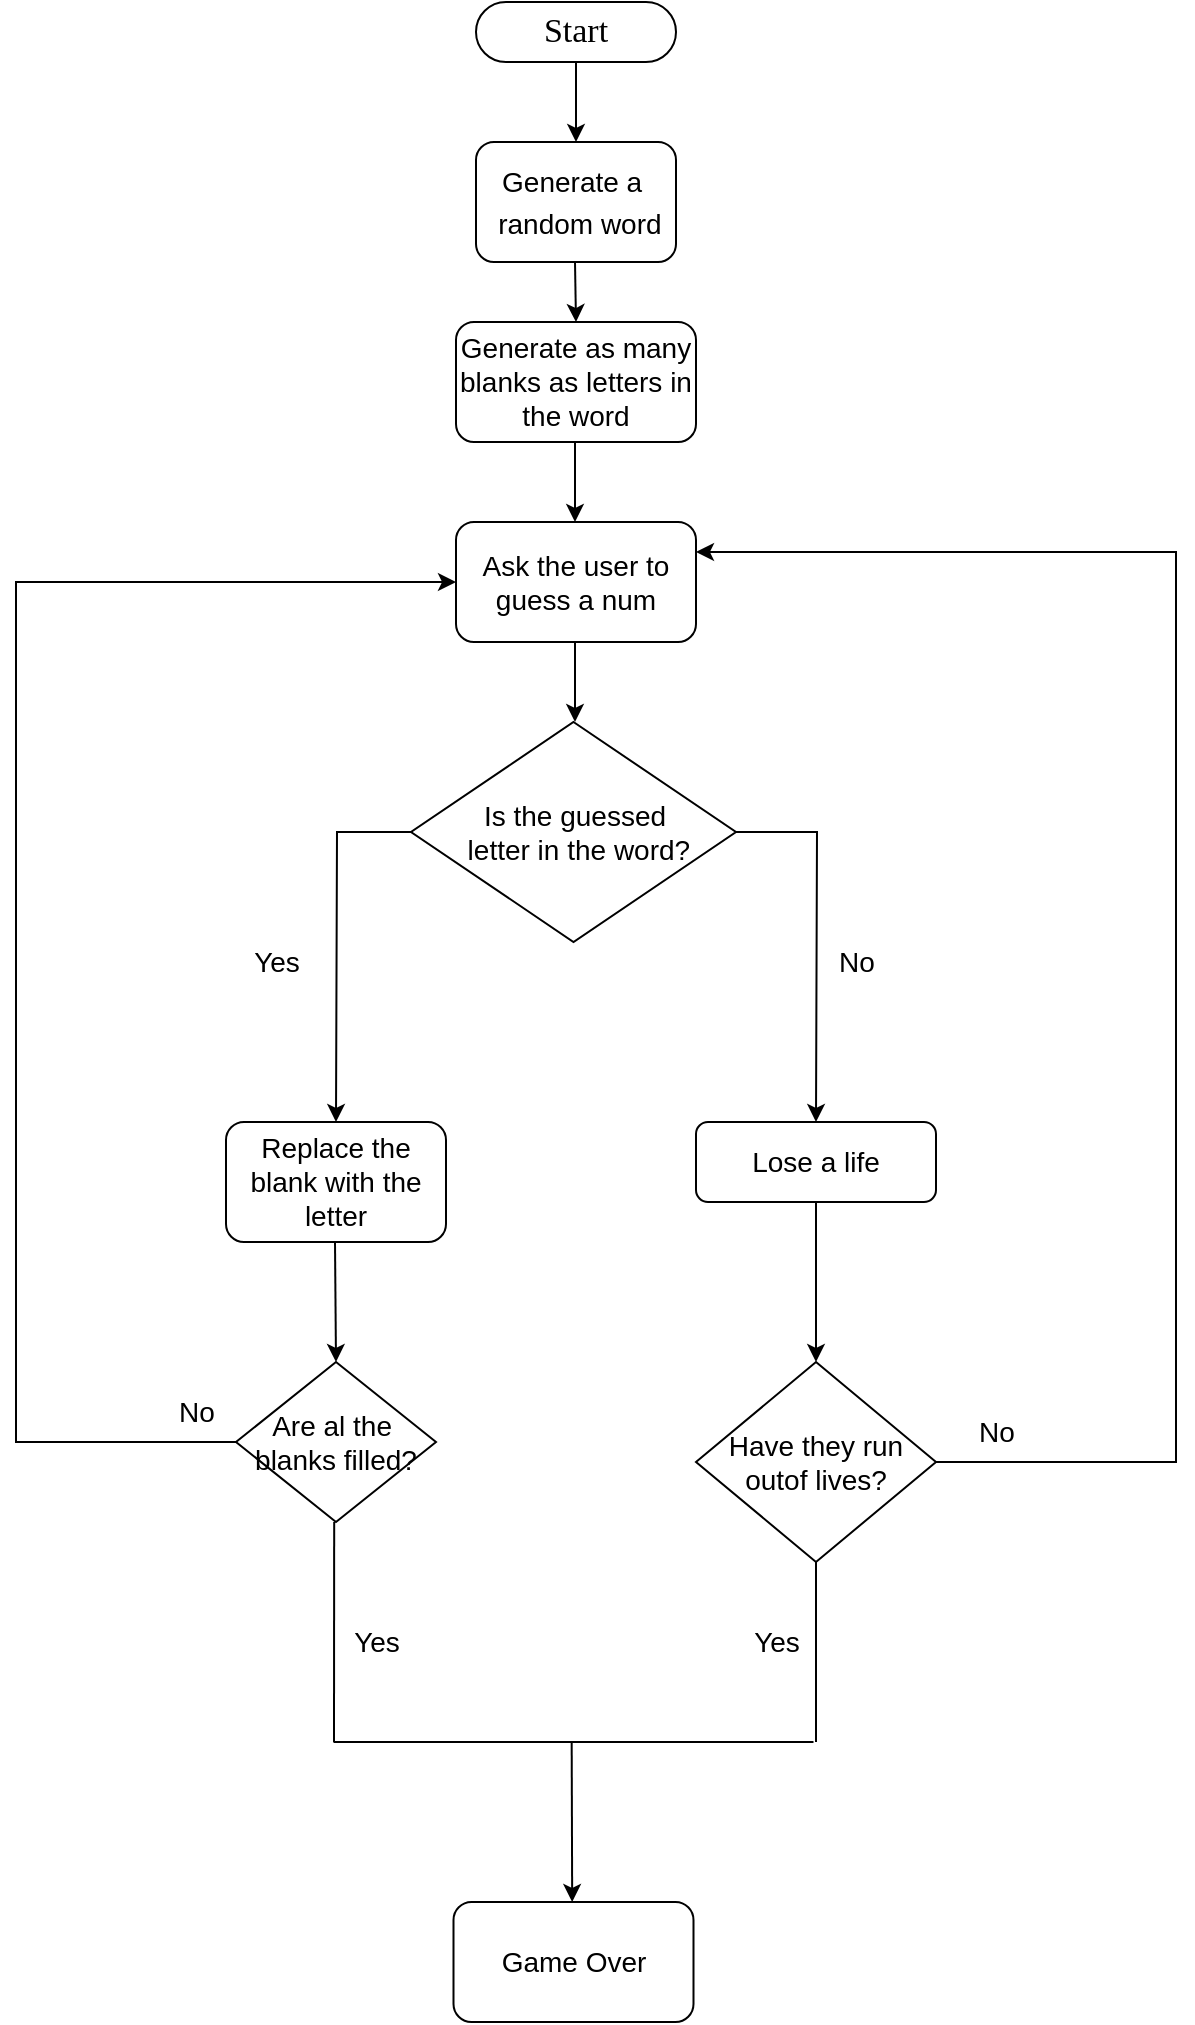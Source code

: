 <mxfile version="20.1.1" type="device"><diagram id="affXM6zDECAp6j8T0vPp" name="Page-1"><mxGraphModel dx="2595" dy="1448" grid="1" gridSize="10" guides="1" tooltips="1" connect="1" arrows="1" fold="1" page="1" pageScale="1" pageWidth="850" pageHeight="1100" math="0" shadow="0"><root><mxCell id="0"/><mxCell id="1" parent="0"/><mxCell id="XF7ufTBEk48n7NyfbCLC-7" value="" style="edgeStyle=orthogonalEdgeStyle;rounded=0;orthogonalLoop=1;jettySize=auto;html=1;fontSize=14;" edge="1" parent="1" source="4beqEAIMPrPyf-tV1Z4Q-1" target="XF7ufTBEk48n7NyfbCLC-1"><mxGeometry relative="1" as="geometry"/></mxCell><mxCell id="4beqEAIMPrPyf-tV1Z4Q-1" value="Start" style="rounded=1;whiteSpace=wrap;html=1;fontFamily=Times New Roman;arcSize=50;fontSize=17;" parent="1" vertex="1"><mxGeometry x="350" y="10" width="100" height="30" as="geometry"/></mxCell><mxCell id="XF7ufTBEk48n7NyfbCLC-1" value="&lt;font style=&quot;font-size: 14px;&quot;&gt;Generate a&amp;nbsp; &amp;nbsp;random word&lt;/font&gt;" style="rounded=1;whiteSpace=wrap;html=1;fontSize=17;" vertex="1" parent="1"><mxGeometry x="350" y="80" width="100" height="60" as="geometry"/></mxCell><mxCell id="XF7ufTBEk48n7NyfbCLC-5" value="" style="endArrow=classic;html=1;rounded=0;fontSize=14;" edge="1" parent="1"><mxGeometry width="50" height="50" relative="1" as="geometry"><mxPoint x="399.5" y="140" as="sourcePoint"/><mxPoint x="400" y="170" as="targetPoint"/></mxGeometry></mxCell><mxCell id="XF7ufTBEk48n7NyfbCLC-6" value="Generate as many blanks as letters in the word" style="rounded=1;whiteSpace=wrap;html=1;fontSize=14;" vertex="1" parent="1"><mxGeometry x="340" y="170" width="120" height="60" as="geometry"/></mxCell><mxCell id="XF7ufTBEk48n7NyfbCLC-9" value="" style="endArrow=classic;html=1;rounded=0;fontSize=14;" edge="1" parent="1"><mxGeometry width="50" height="50" relative="1" as="geometry"><mxPoint x="399.5" y="230" as="sourcePoint"/><mxPoint x="399.5" y="270" as="targetPoint"/></mxGeometry></mxCell><mxCell id="XF7ufTBEk48n7NyfbCLC-15" style="edgeStyle=orthogonalEdgeStyle;rounded=0;orthogonalLoop=1;jettySize=auto;html=1;exitX=0;exitY=0.5;exitDx=0;exitDy=0;fontSize=14;" edge="1" parent="1" source="XF7ufTBEk48n7NyfbCLC-10"><mxGeometry relative="1" as="geometry"><mxPoint x="280" y="570" as="targetPoint"/></mxGeometry></mxCell><mxCell id="XF7ufTBEk48n7NyfbCLC-18" style="edgeStyle=orthogonalEdgeStyle;rounded=0;orthogonalLoop=1;jettySize=auto;html=1;fontSize=14;" edge="1" parent="1" source="XF7ufTBEk48n7NyfbCLC-10"><mxGeometry relative="1" as="geometry"><mxPoint x="520" y="570" as="targetPoint"/></mxGeometry></mxCell><mxCell id="XF7ufTBEk48n7NyfbCLC-10" value="&lt;font style=&quot;font-size: 14px;&quot;&gt;Is the guessed&lt;br&gt;&amp;nbsp;letter in the word?&lt;/font&gt;" style="rhombus;whiteSpace=wrap;html=1;fontSize=14;" vertex="1" parent="1"><mxGeometry x="317.5" y="370" width="162.5" height="110" as="geometry"/></mxCell><mxCell id="XF7ufTBEk48n7NyfbCLC-11" value="Ask the user to guess a num" style="rounded=1;whiteSpace=wrap;html=1;fontSize=14;" vertex="1" parent="1"><mxGeometry x="340" y="270" width="120" height="60" as="geometry"/></mxCell><mxCell id="XF7ufTBEk48n7NyfbCLC-12" value="" style="endArrow=classic;html=1;rounded=0;fontSize=14;" edge="1" parent="1"><mxGeometry width="50" height="50" relative="1" as="geometry"><mxPoint x="399.5" y="330" as="sourcePoint"/><mxPoint x="399.5" y="370" as="targetPoint"/></mxGeometry></mxCell><mxCell id="XF7ufTBEk48n7NyfbCLC-16" value="Yes" style="text;html=1;align=center;verticalAlign=middle;resizable=0;points=[];autosize=1;strokeColor=none;fillColor=none;fontSize=14;" vertex="1" parent="1"><mxGeometry x="225" y="475" width="50" height="30" as="geometry"/></mxCell><mxCell id="XF7ufTBEk48n7NyfbCLC-17" value="Replace the blank with the letter" style="rounded=1;whiteSpace=wrap;html=1;fontSize=14;" vertex="1" parent="1"><mxGeometry x="225" y="570" width="110" height="60" as="geometry"/></mxCell><mxCell id="XF7ufTBEk48n7NyfbCLC-19" value="No" style="text;html=1;align=center;verticalAlign=middle;resizable=0;points=[];autosize=1;strokeColor=none;fillColor=none;fontSize=14;" vertex="1" parent="1"><mxGeometry x="520" y="475" width="40" height="30" as="geometry"/></mxCell><mxCell id="XF7ufTBEk48n7NyfbCLC-27" style="edgeStyle=orthogonalEdgeStyle;rounded=0;orthogonalLoop=1;jettySize=auto;html=1;exitX=0.5;exitY=1;exitDx=0;exitDy=0;fontSize=14;" edge="1" parent="1" source="XF7ufTBEk48n7NyfbCLC-21"><mxGeometry relative="1" as="geometry"><mxPoint x="520" y="690" as="targetPoint"/></mxGeometry></mxCell><mxCell id="XF7ufTBEk48n7NyfbCLC-21" value="Lose a life" style="rounded=1;whiteSpace=wrap;html=1;fontSize=14;" vertex="1" parent="1"><mxGeometry x="460" y="570" width="120" height="40" as="geometry"/></mxCell><mxCell id="XF7ufTBEk48n7NyfbCLC-22" value="" style="endArrow=classic;html=1;rounded=0;fontSize=14;" edge="1" parent="1"><mxGeometry width="50" height="50" relative="1" as="geometry"><mxPoint x="279.5" y="630" as="sourcePoint"/><mxPoint x="280" y="690" as="targetPoint"/></mxGeometry></mxCell><mxCell id="XF7ufTBEk48n7NyfbCLC-25" style="edgeStyle=orthogonalEdgeStyle;rounded=0;orthogonalLoop=1;jettySize=auto;html=1;exitX=0;exitY=0.5;exitDx=0;exitDy=0;fontSize=14;entryX=0;entryY=0.5;entryDx=0;entryDy=0;" edge="1" parent="1" target="XF7ufTBEk48n7NyfbCLC-11"><mxGeometry relative="1" as="geometry"><mxPoint x="121" y="300" as="targetPoint"/><mxPoint x="231" y="730" as="sourcePoint"/><Array as="points"><mxPoint x="120" y="730"/><mxPoint x="120" y="300"/></Array></mxGeometry></mxCell><mxCell id="XF7ufTBEk48n7NyfbCLC-24" value="Are al the&amp;nbsp;&lt;br&gt;blanks filled?" style="rhombus;whiteSpace=wrap;html=1;fontSize=14;" vertex="1" parent="1"><mxGeometry x="230" y="690" width="100" height="80" as="geometry"/></mxCell><mxCell id="XF7ufTBEk48n7NyfbCLC-26" value="No" style="text;html=1;align=center;verticalAlign=middle;resizable=0;points=[];autosize=1;strokeColor=none;fillColor=none;fontSize=14;" vertex="1" parent="1"><mxGeometry x="190" y="700" width="40" height="30" as="geometry"/></mxCell><mxCell id="XF7ufTBEk48n7NyfbCLC-29" style="edgeStyle=orthogonalEdgeStyle;rounded=0;orthogonalLoop=1;jettySize=auto;html=1;exitX=1;exitY=0.5;exitDx=0;exitDy=0;fontSize=14;entryX=1;entryY=0.25;entryDx=0;entryDy=0;" edge="1" parent="1" source="XF7ufTBEk48n7NyfbCLC-28" target="XF7ufTBEk48n7NyfbCLC-11"><mxGeometry relative="1" as="geometry"><mxPoint x="680" y="300" as="targetPoint"/><Array as="points"><mxPoint x="700" y="740"/><mxPoint x="700" y="285"/></Array></mxGeometry></mxCell><mxCell id="XF7ufTBEk48n7NyfbCLC-28" value="Have they run outof lives?" style="rhombus;whiteSpace=wrap;html=1;fontSize=14;" vertex="1" parent="1"><mxGeometry x="460" y="690" width="120" height="100" as="geometry"/></mxCell><mxCell id="XF7ufTBEk48n7NyfbCLC-30" value="No" style="text;html=1;align=center;verticalAlign=middle;resizable=0;points=[];autosize=1;strokeColor=none;fillColor=none;fontSize=14;" vertex="1" parent="1"><mxGeometry x="590" y="710" width="40" height="30" as="geometry"/></mxCell><mxCell id="XF7ufTBEk48n7NyfbCLC-35" value="" style="endArrow=none;html=1;rounded=0;fontSize=14;" edge="1" parent="1"><mxGeometry width="50" height="50" relative="1" as="geometry"><mxPoint x="279.09" y="770" as="sourcePoint"/><mxPoint x="279" y="880" as="targetPoint"/></mxGeometry></mxCell><mxCell id="XF7ufTBEk48n7NyfbCLC-36" value="" style="endArrow=none;html=1;rounded=0;fontSize=14;" edge="1" parent="1"><mxGeometry width="50" height="50" relative="1" as="geometry"><mxPoint x="520" y="880" as="sourcePoint"/><mxPoint x="520" y="790" as="targetPoint"/></mxGeometry></mxCell><mxCell id="XF7ufTBEk48n7NyfbCLC-37" value="" style="endArrow=none;html=1;rounded=0;fontSize=14;" edge="1" parent="1"><mxGeometry width="50" height="50" relative="1" as="geometry"><mxPoint x="278.75" y="880" as="sourcePoint"/><mxPoint x="518.75" y="880" as="targetPoint"/></mxGeometry></mxCell><mxCell id="XF7ufTBEk48n7NyfbCLC-40" value="Yes" style="text;html=1;align=center;verticalAlign=middle;resizable=0;points=[];autosize=1;strokeColor=none;fillColor=none;fontSize=14;" vertex="1" parent="1"><mxGeometry x="275" y="815" width="50" height="30" as="geometry"/></mxCell><mxCell id="XF7ufTBEk48n7NyfbCLC-41" value="Yes" style="text;html=1;align=center;verticalAlign=middle;resizable=0;points=[];autosize=1;strokeColor=none;fillColor=none;fontSize=14;" vertex="1" parent="1"><mxGeometry x="475" y="815" width="50" height="30" as="geometry"/></mxCell><mxCell id="XF7ufTBEk48n7NyfbCLC-42" value="" style="endArrow=classic;html=1;rounded=0;fontSize=14;" edge="1" parent="1"><mxGeometry width="50" height="50" relative="1" as="geometry"><mxPoint x="397.84" y="880" as="sourcePoint"/><mxPoint x="398.09" y="960" as="targetPoint"/></mxGeometry></mxCell><mxCell id="XF7ufTBEk48n7NyfbCLC-43" value="Game Over" style="rounded=1;whiteSpace=wrap;html=1;fontSize=14;" vertex="1" parent="1"><mxGeometry x="338.75" y="960" width="120" height="60" as="geometry"/></mxCell></root></mxGraphModel></diagram></mxfile>